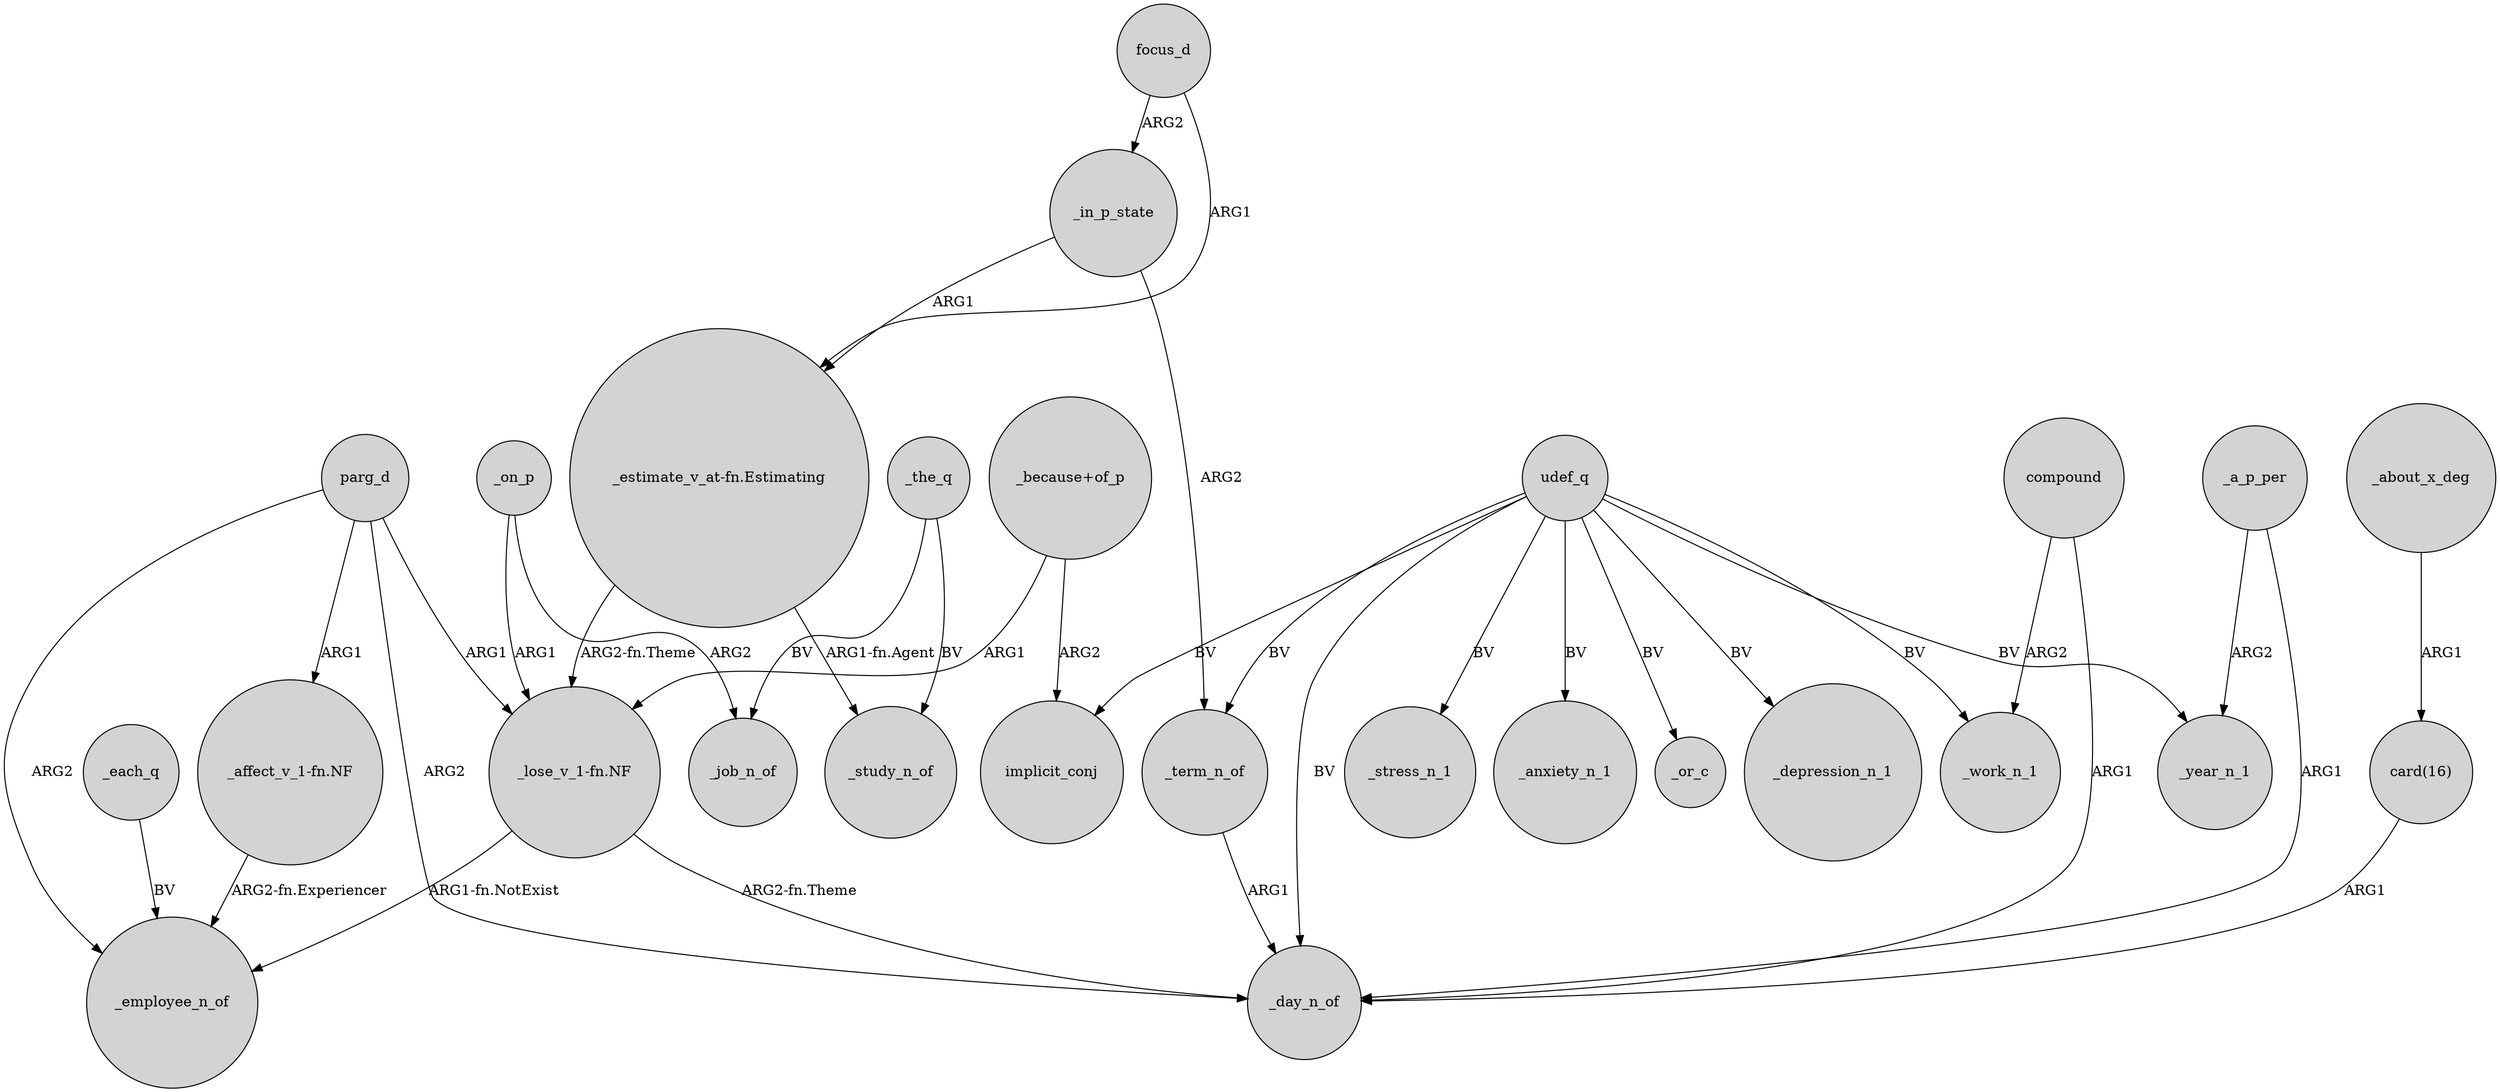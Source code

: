 digraph {
	node [shape=circle style=filled]
	_the_q -> _study_n_of [label=BV]
	_each_q -> _employee_n_of [label=BV]
	udef_q -> _stress_n_1 [label=BV]
	_in_p_state -> "_estimate_v_at-fn.Estimating" [label=ARG1]
	"card(16)" -> _day_n_of [label=ARG1]
	focus_d -> "_estimate_v_at-fn.Estimating" [label=ARG1]
	_a_p_per -> _year_n_1 [label=ARG2]
	focus_d -> _in_p_state [label=ARG2]
	"_because+of_p" -> implicit_conj [label=ARG2]
	"_affect_v_1-fn.NF" -> _employee_n_of [label="ARG2-fn.Experiencer"]
	compound -> _work_n_1 [label=ARG2]
	udef_q -> _day_n_of [label=BV]
	"_lose_v_1-fn.NF" -> _employee_n_of [label="ARG1-fn.NotExist"]
	"_because+of_p" -> "_lose_v_1-fn.NF" [label=ARG1]
	parg_d -> _day_n_of [label=ARG2]
	_on_p -> _job_n_of [label=ARG2]
	udef_q -> _anxiety_n_1 [label=BV]
	udef_q -> _or_c [label=BV]
	udef_q -> implicit_conj [label=BV]
	_a_p_per -> _day_n_of [label=ARG1]
	_about_x_deg -> "card(16)" [label=ARG1]
	"_estimate_v_at-fn.Estimating" -> _study_n_of [label="ARG1-fn.Agent"]
	_on_p -> "_lose_v_1-fn.NF" [label=ARG1]
	_term_n_of -> _day_n_of [label=ARG1]
	udef_q -> _depression_n_1 [label=BV]
	parg_d -> "_affect_v_1-fn.NF" [label=ARG1]
	_the_q -> _job_n_of [label=BV]
	compound -> _day_n_of [label=ARG1]
	udef_q -> _term_n_of [label=BV]
	parg_d -> _employee_n_of [label=ARG2]
	parg_d -> "_lose_v_1-fn.NF" [label=ARG1]
	"_lose_v_1-fn.NF" -> _day_n_of [label="ARG2-fn.Theme"]
	"_estimate_v_at-fn.Estimating" -> "_lose_v_1-fn.NF" [label="ARG2-fn.Theme"]
	_in_p_state -> _term_n_of [label=ARG2]
	udef_q -> _year_n_1 [label=BV]
	udef_q -> _work_n_1 [label=BV]
}
